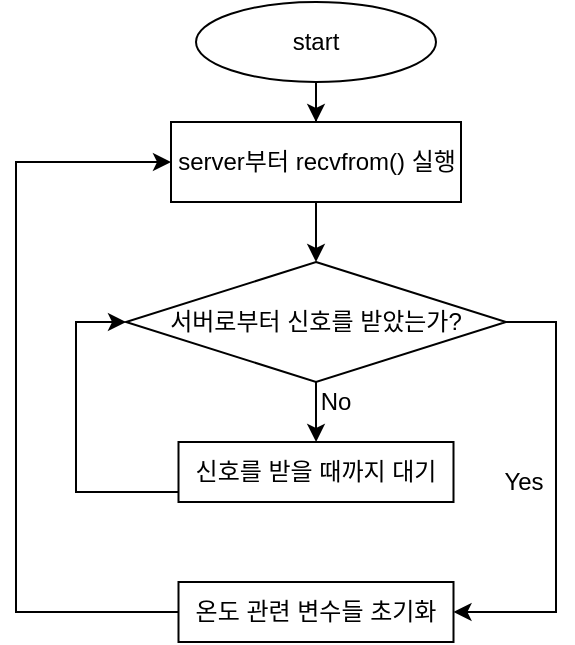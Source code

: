 <mxfile version="13.3.0" type="device"><diagram id="C5RBs43oDa-KdzZeNtuy" name="Page-1"><mxGraphModel dx="409" dy="416" grid="1" gridSize="10" guides="1" tooltips="1" connect="1" arrows="1" fold="1" page="1" pageScale="1" pageWidth="827" pageHeight="1169" math="0" shadow="0"><root><mxCell id="WIyWlLk6GJQsqaUBKTNV-0"/><mxCell id="WIyWlLk6GJQsqaUBKTNV-1" parent="WIyWlLk6GJQsqaUBKTNV-0"/><mxCell id="-gk5hreMlQxrx3BURWvK-2" style="edgeStyle=orthogonalEdgeStyle;rounded=0;orthogonalLoop=1;jettySize=auto;html=1;entryX=0.5;entryY=0;entryDx=0;entryDy=0;" edge="1" parent="WIyWlLk6GJQsqaUBKTNV-1" source="-gk5hreMlQxrx3BURWvK-0" target="-gk5hreMlQxrx3BURWvK-1"><mxGeometry relative="1" as="geometry"/></mxCell><mxCell id="-gk5hreMlQxrx3BURWvK-0" value="start" style="ellipse;whiteSpace=wrap;html=1;" vertex="1" parent="WIyWlLk6GJQsqaUBKTNV-1"><mxGeometry x="120" y="120" width="120" height="40" as="geometry"/></mxCell><mxCell id="-gk5hreMlQxrx3BURWvK-79" value="" style="edgeStyle=orthogonalEdgeStyle;rounded=0;orthogonalLoop=1;jettySize=auto;html=1;entryX=0.5;entryY=0;entryDx=0;entryDy=0;" edge="1" parent="WIyWlLk6GJQsqaUBKTNV-1" source="-gk5hreMlQxrx3BURWvK-1" target="-gk5hreMlQxrx3BURWvK-92"><mxGeometry relative="1" as="geometry"><mxPoint x="180" y="250" as="targetPoint"/></mxGeometry></mxCell><mxCell id="-gk5hreMlQxrx3BURWvK-1" value="server부터 recvfrom() 실행" style="rounded=0;whiteSpace=wrap;html=1;" vertex="1" parent="WIyWlLk6GJQsqaUBKTNV-1"><mxGeometry x="107.5" y="180" width="145" height="40" as="geometry"/></mxCell><mxCell id="-gk5hreMlQxrx3BURWvK-97" style="edgeStyle=orthogonalEdgeStyle;rounded=0;orthogonalLoop=1;jettySize=auto;html=1;" edge="1" parent="WIyWlLk6GJQsqaUBKTNV-1" source="-gk5hreMlQxrx3BURWvK-92" target="-gk5hreMlQxrx3BURWvK-93"><mxGeometry relative="1" as="geometry"/></mxCell><mxCell id="-gk5hreMlQxrx3BURWvK-101" style="edgeStyle=orthogonalEdgeStyle;rounded=0;orthogonalLoop=1;jettySize=auto;html=1;entryX=1;entryY=0.5;entryDx=0;entryDy=0;" edge="1" parent="WIyWlLk6GJQsqaUBKTNV-1" source="-gk5hreMlQxrx3BURWvK-92" target="-gk5hreMlQxrx3BURWvK-99"><mxGeometry relative="1" as="geometry"><mxPoint x="320" y="430" as="targetPoint"/><Array as="points"><mxPoint x="300" y="280"/><mxPoint x="300" y="425"/></Array></mxGeometry></mxCell><mxCell id="-gk5hreMlQxrx3BURWvK-92" value="서버로부터 신호를 받았는가?" style="rhombus;whiteSpace=wrap;html=1;" vertex="1" parent="WIyWlLk6GJQsqaUBKTNV-1"><mxGeometry x="85" y="250" width="190" height="60" as="geometry"/></mxCell><mxCell id="-gk5hreMlQxrx3BURWvK-102" style="edgeStyle=orthogonalEdgeStyle;rounded=0;orthogonalLoop=1;jettySize=auto;html=1;entryX=0;entryY=0.5;entryDx=0;entryDy=0;" edge="1" parent="WIyWlLk6GJQsqaUBKTNV-1" source="-gk5hreMlQxrx3BURWvK-93" target="-gk5hreMlQxrx3BURWvK-92"><mxGeometry relative="1" as="geometry"><mxPoint x="80" y="270" as="targetPoint"/><Array as="points"><mxPoint x="60" y="365"/><mxPoint x="60" y="280"/></Array></mxGeometry></mxCell><mxCell id="-gk5hreMlQxrx3BURWvK-93" value="신호를 받을 때까지 대기" style="rounded=0;whiteSpace=wrap;html=1;" vertex="1" parent="WIyWlLk6GJQsqaUBKTNV-1"><mxGeometry x="111.25" y="340" width="137.5" height="30" as="geometry"/></mxCell><mxCell id="-gk5hreMlQxrx3BURWvK-108" style="edgeStyle=orthogonalEdgeStyle;rounded=0;orthogonalLoop=1;jettySize=auto;html=1;exitX=0;exitY=0.5;exitDx=0;exitDy=0;entryX=0;entryY=0.5;entryDx=0;entryDy=0;" edge="1" parent="WIyWlLk6GJQsqaUBKTNV-1" source="-gk5hreMlQxrx3BURWvK-99" target="-gk5hreMlQxrx3BURWvK-1"><mxGeometry relative="1" as="geometry"><mxPoint x="40" y="190" as="targetPoint"/><Array as="points"><mxPoint x="30" y="425"/><mxPoint x="30" y="200"/></Array></mxGeometry></mxCell><mxCell id="-gk5hreMlQxrx3BURWvK-99" value="온도 관련 변수들 초기화" style="rounded=0;whiteSpace=wrap;html=1;" vertex="1" parent="WIyWlLk6GJQsqaUBKTNV-1"><mxGeometry x="111.25" y="410" width="137.5" height="30" as="geometry"/></mxCell><mxCell id="-gk5hreMlQxrx3BURWvK-103" value="No" style="text;html=1;strokeColor=none;fillColor=none;align=center;verticalAlign=middle;whiteSpace=wrap;rounded=0;" vertex="1" parent="WIyWlLk6GJQsqaUBKTNV-1"><mxGeometry x="170" y="310" width="40" height="20" as="geometry"/></mxCell><mxCell id="-gk5hreMlQxrx3BURWvK-107" value="Yes" style="text;html=1;strokeColor=none;fillColor=none;align=center;verticalAlign=middle;whiteSpace=wrap;rounded=0;" vertex="1" parent="WIyWlLk6GJQsqaUBKTNV-1"><mxGeometry x="264" y="350" width="40" height="20" as="geometry"/></mxCell></root></mxGraphModel></diagram></mxfile>